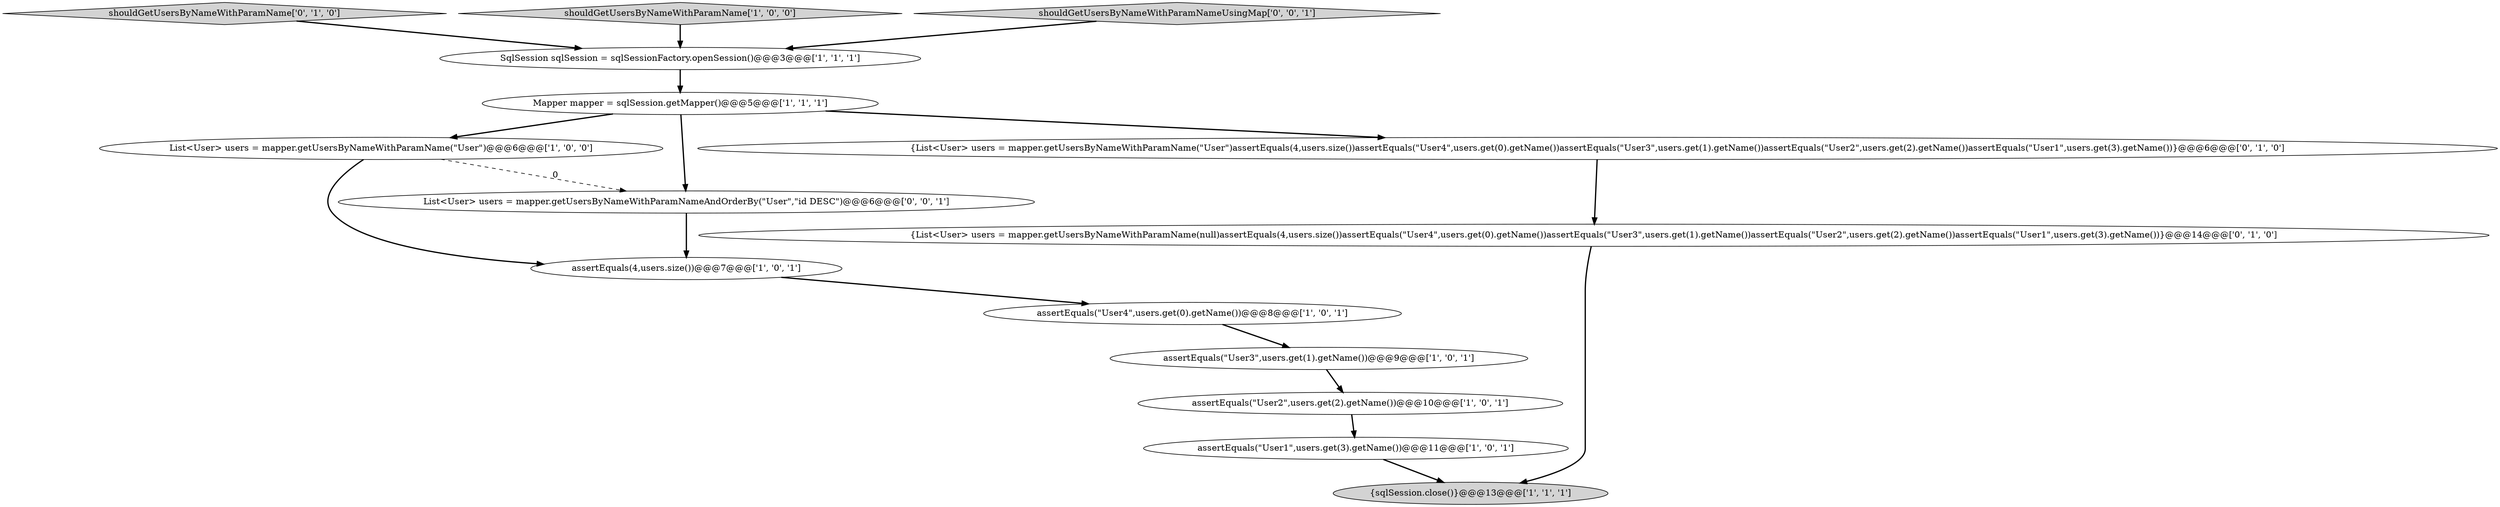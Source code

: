 digraph {
7 [style = filled, label = "SqlSession sqlSession = sqlSessionFactory.openSession()@@@3@@@['1', '1', '1']", fillcolor = white, shape = ellipse image = "AAA0AAABBB1BBB"];
2 [style = filled, label = "List<User> users = mapper.getUsersByNameWithParamName(\"User\")@@@6@@@['1', '0', '0']", fillcolor = white, shape = ellipse image = "AAA0AAABBB1BBB"];
10 [style = filled, label = "{List<User> users = mapper.getUsersByNameWithParamName(\"User\")assertEquals(4,users.size())assertEquals(\"User4\",users.get(0).getName())assertEquals(\"User3\",users.get(1).getName())assertEquals(\"User2\",users.get(2).getName())assertEquals(\"User1\",users.get(3).getName())}@@@6@@@['0', '1', '0']", fillcolor = white, shape = ellipse image = "AAA1AAABBB2BBB"];
3 [style = filled, label = "assertEquals(4,users.size())@@@7@@@['1', '0', '1']", fillcolor = white, shape = ellipse image = "AAA0AAABBB1BBB"];
12 [style = filled, label = "{List<User> users = mapper.getUsersByNameWithParamName(null)assertEquals(4,users.size())assertEquals(\"User4\",users.get(0).getName())assertEquals(\"User3\",users.get(1).getName())assertEquals(\"User2\",users.get(2).getName())assertEquals(\"User1\",users.get(3).getName())}@@@14@@@['0', '1', '0']", fillcolor = white, shape = ellipse image = "AAA1AAABBB2BBB"];
4 [style = filled, label = "Mapper mapper = sqlSession.getMapper()@@@5@@@['1', '1', '1']", fillcolor = white, shape = ellipse image = "AAA0AAABBB1BBB"];
11 [style = filled, label = "shouldGetUsersByNameWithParamName['0', '1', '0']", fillcolor = lightgray, shape = diamond image = "AAA0AAABBB2BBB"];
1 [style = filled, label = "shouldGetUsersByNameWithParamName['1', '0', '0']", fillcolor = lightgray, shape = diamond image = "AAA0AAABBB1BBB"];
8 [style = filled, label = "assertEquals(\"User2\",users.get(2).getName())@@@10@@@['1', '0', '1']", fillcolor = white, shape = ellipse image = "AAA0AAABBB1BBB"];
13 [style = filled, label = "List<User> users = mapper.getUsersByNameWithParamNameAndOrderBy(\"User\",\"id DESC\")@@@6@@@['0', '0', '1']", fillcolor = white, shape = ellipse image = "AAA0AAABBB3BBB"];
0 [style = filled, label = "{sqlSession.close()}@@@13@@@['1', '1', '1']", fillcolor = lightgray, shape = ellipse image = "AAA0AAABBB1BBB"];
9 [style = filled, label = "assertEquals(\"User1\",users.get(3).getName())@@@11@@@['1', '0', '1']", fillcolor = white, shape = ellipse image = "AAA0AAABBB1BBB"];
6 [style = filled, label = "assertEquals(\"User4\",users.get(0).getName())@@@8@@@['1', '0', '1']", fillcolor = white, shape = ellipse image = "AAA0AAABBB1BBB"];
5 [style = filled, label = "assertEquals(\"User3\",users.get(1).getName())@@@9@@@['1', '0', '1']", fillcolor = white, shape = ellipse image = "AAA0AAABBB1BBB"];
14 [style = filled, label = "shouldGetUsersByNameWithParamNameUsingMap['0', '0', '1']", fillcolor = lightgray, shape = diamond image = "AAA0AAABBB3BBB"];
4->10 [style = bold, label=""];
13->3 [style = bold, label=""];
4->13 [style = bold, label=""];
12->0 [style = bold, label=""];
2->13 [style = dashed, label="0"];
14->7 [style = bold, label=""];
1->7 [style = bold, label=""];
5->8 [style = bold, label=""];
8->9 [style = bold, label=""];
7->4 [style = bold, label=""];
9->0 [style = bold, label=""];
11->7 [style = bold, label=""];
3->6 [style = bold, label=""];
6->5 [style = bold, label=""];
4->2 [style = bold, label=""];
2->3 [style = bold, label=""];
10->12 [style = bold, label=""];
}
